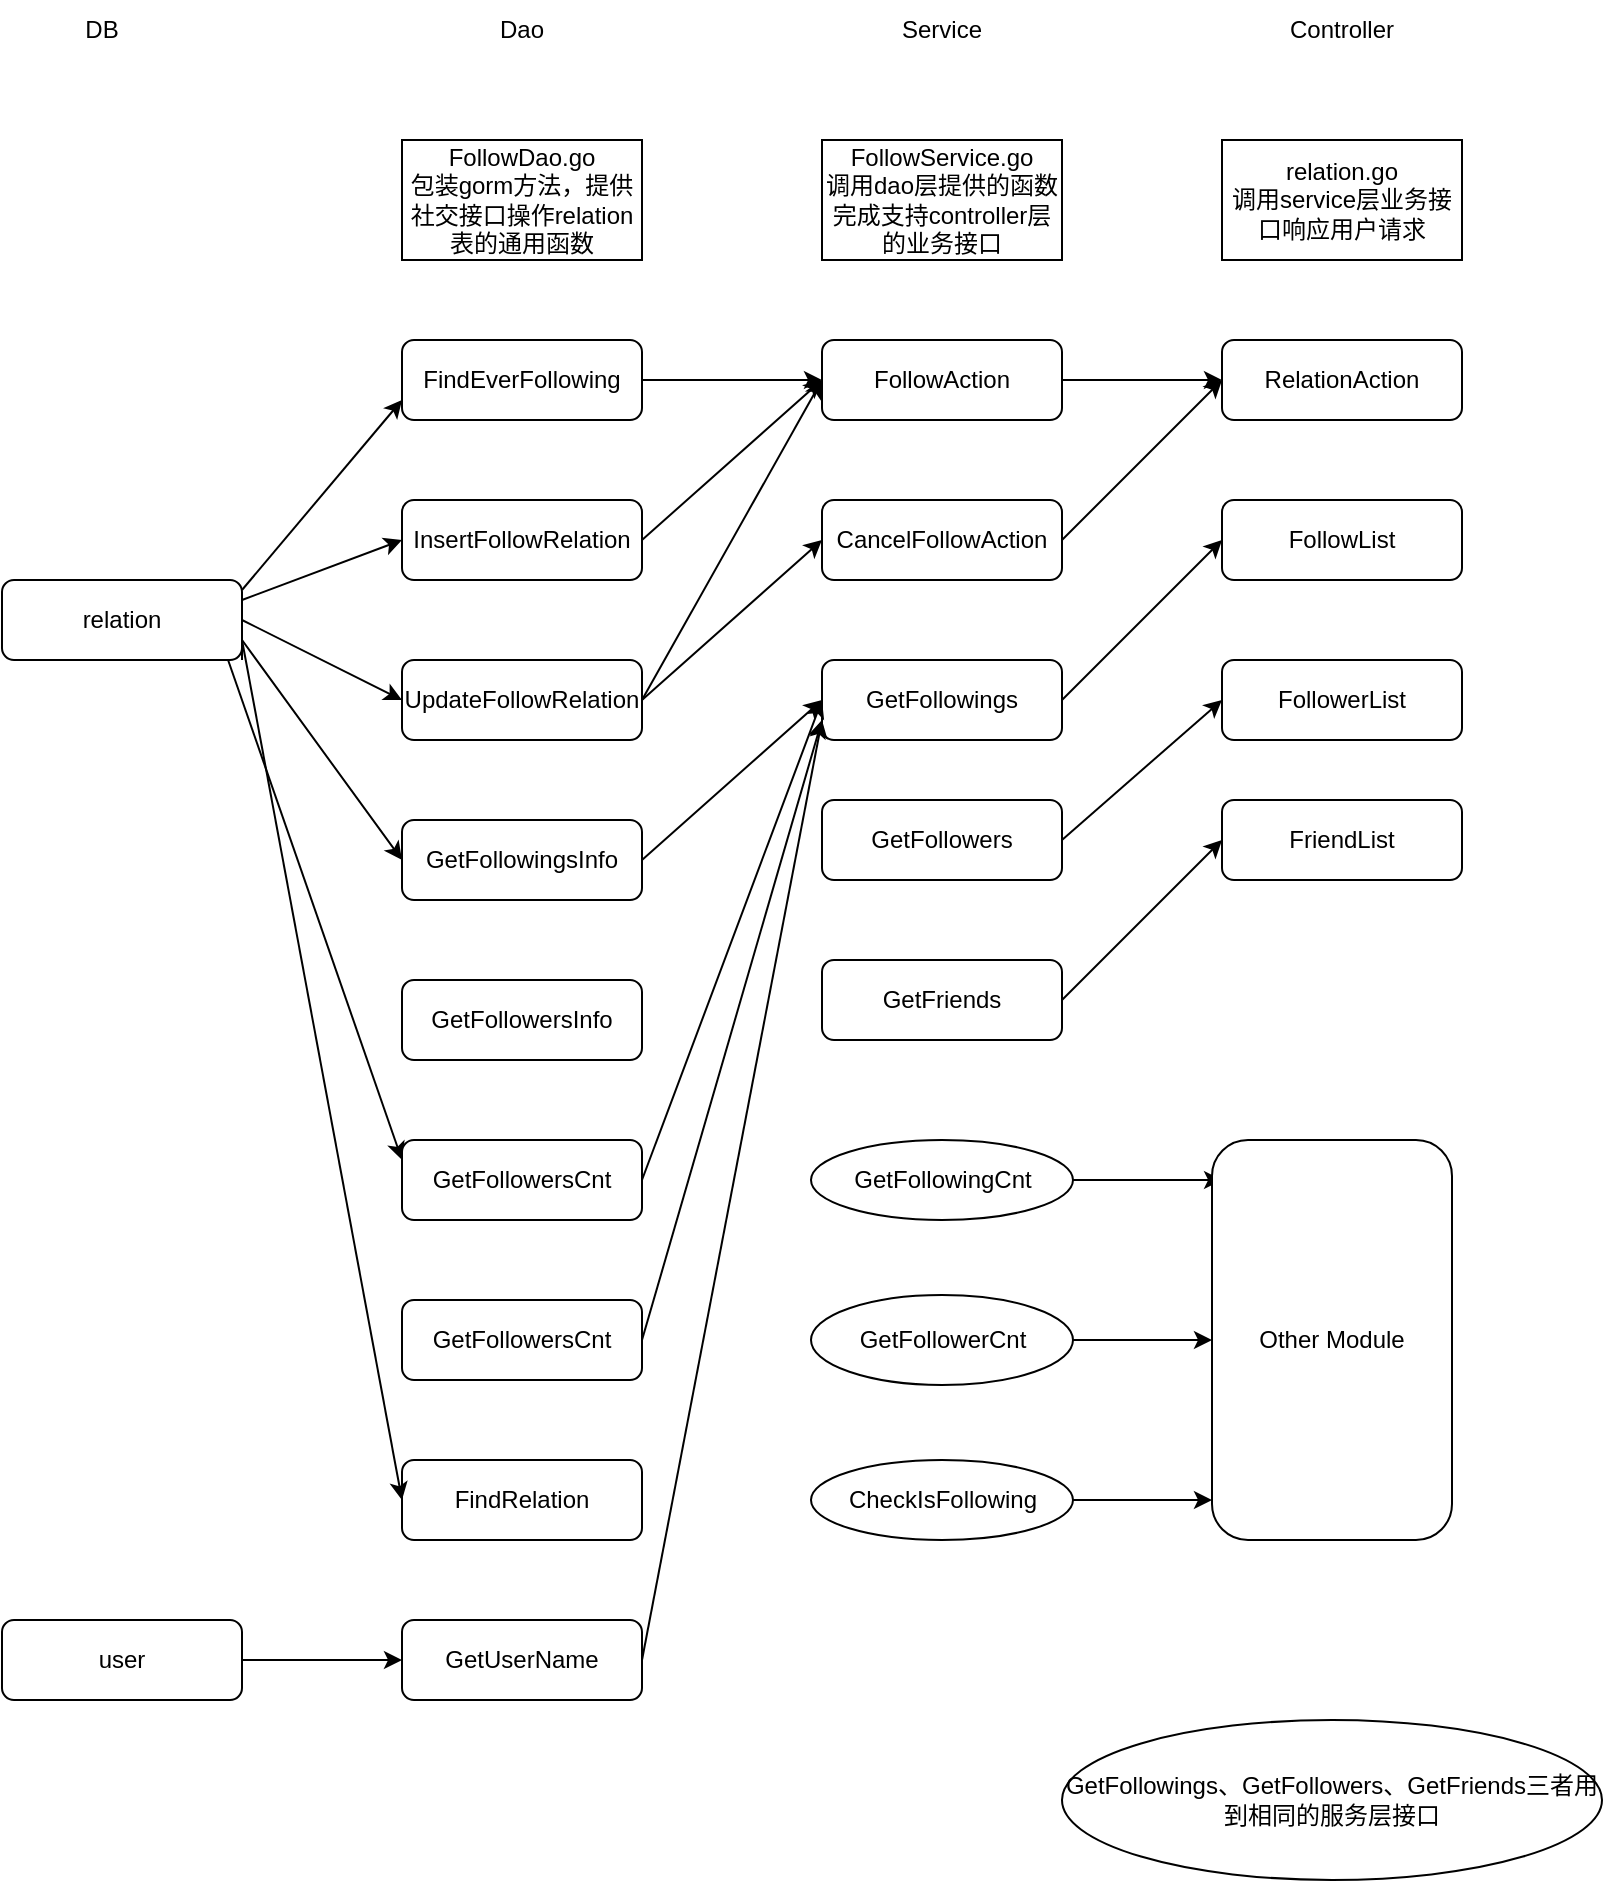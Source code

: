 <mxfile version="20.8.20" type="github">
  <diagram name="第 1 页" id="exY0J_KUNhduBvVWKAtJ">
    <mxGraphModel dx="1026" dy="661" grid="1" gridSize="10" guides="1" tooltips="1" connect="1" arrows="1" fold="1" page="1" pageScale="1" pageWidth="827" pageHeight="1169" math="0" shadow="0">
      <root>
        <mxCell id="0" />
        <mxCell id="1" parent="0" />
        <mxCell id="ikNL3fhCvf00jAdiAs-t-1" value="Dao" style="text;html=1;strokeColor=none;fillColor=none;align=center;verticalAlign=middle;whiteSpace=wrap;rounded=0;" parent="1" vertex="1">
          <mxGeometry x="240" y="110" width="60" height="30" as="geometry" />
        </mxCell>
        <mxCell id="ikNL3fhCvf00jAdiAs-t-2" value="Service" style="text;html=1;strokeColor=none;fillColor=none;align=center;verticalAlign=middle;whiteSpace=wrap;rounded=0;" parent="1" vertex="1">
          <mxGeometry x="450" y="110" width="60" height="30" as="geometry" />
        </mxCell>
        <mxCell id="ikNL3fhCvf00jAdiAs-t-3" value="Controller" style="text;html=1;strokeColor=none;fillColor=none;align=center;verticalAlign=middle;whiteSpace=wrap;rounded=0;" parent="1" vertex="1">
          <mxGeometry x="650" y="110" width="60" height="30" as="geometry" />
        </mxCell>
        <mxCell id="ikNL3fhCvf00jAdiAs-t-4" value="FollowDao.go&lt;br&gt;包装gorm方法，提供社交接口操作relation表的通用函数" style="rounded=0;whiteSpace=wrap;html=1;" parent="1" vertex="1">
          <mxGeometry x="210" y="180" width="120" height="60" as="geometry" />
        </mxCell>
        <mxCell id="ikNL3fhCvf00jAdiAs-t-5" value="FollowService.go&lt;br&gt;调用dao层提供的函数完成支持controller层的业务接口" style="rounded=0;whiteSpace=wrap;html=1;" parent="1" vertex="1">
          <mxGeometry x="420" y="180" width="120" height="60" as="geometry" />
        </mxCell>
        <mxCell id="ikNL3fhCvf00jAdiAs-t-6" value="relation.go&lt;br&gt;调用service层业务接口响应用户请求" style="rounded=0;whiteSpace=wrap;html=1;" parent="1" vertex="1">
          <mxGeometry x="620" y="180" width="120" height="60" as="geometry" />
        </mxCell>
        <mxCell id="QBlX7y4SrpshygchNIgK-16" style="edgeStyle=orthogonalEdgeStyle;rounded=0;orthogonalLoop=1;jettySize=auto;html=1;exitX=1;exitY=0.5;exitDx=0;exitDy=0;" parent="1" source="ikNL3fhCvf00jAdiAs-t-10" target="ikNL3fhCvf00jAdiAs-t-17" edge="1">
          <mxGeometry relative="1" as="geometry" />
        </mxCell>
        <mxCell id="ikNL3fhCvf00jAdiAs-t-10" value="FindEverFollowing" style="rounded=1;whiteSpace=wrap;html=1;" parent="1" vertex="1">
          <mxGeometry x="210" y="280" width="120" height="40" as="geometry" />
        </mxCell>
        <mxCell id="ikNL3fhCvf00jAdiAs-t-11" value="InsertFollowRelation" style="rounded=1;whiteSpace=wrap;html=1;" parent="1" vertex="1">
          <mxGeometry x="210" y="360" width="120" height="40" as="geometry" />
        </mxCell>
        <mxCell id="ikNL3fhCvf00jAdiAs-t-13" value="UpdateFollowRelation" style="rounded=1;whiteSpace=wrap;html=1;" parent="1" vertex="1">
          <mxGeometry x="210" y="440" width="120" height="40" as="geometry" />
        </mxCell>
        <mxCell id="ikNL3fhCvf00jAdiAs-t-14" value="FindRelation" style="rounded=1;whiteSpace=wrap;html=1;" parent="1" vertex="1">
          <mxGeometry x="210" y="840" width="120" height="40" as="geometry" />
        </mxCell>
        <mxCell id="ikNL3fhCvf00jAdiAs-t-15" value="GetFollowingsInfo" style="rounded=1;whiteSpace=wrap;html=1;" parent="1" vertex="1">
          <mxGeometry x="210" y="520" width="120" height="40" as="geometry" />
        </mxCell>
        <mxCell id="ikNL3fhCvf00jAdiAs-t-16" value="GetFollowersInfo" style="rounded=1;whiteSpace=wrap;html=1;" parent="1" vertex="1">
          <mxGeometry x="210" y="600" width="120" height="40" as="geometry" />
        </mxCell>
        <mxCell id="QBlX7y4SrpshygchNIgK-25" style="edgeStyle=orthogonalEdgeStyle;rounded=0;orthogonalLoop=1;jettySize=auto;html=1;exitX=1;exitY=0.5;exitDx=0;exitDy=0;entryX=0;entryY=0.5;entryDx=0;entryDy=0;" parent="1" source="ikNL3fhCvf00jAdiAs-t-17" target="ikNL3fhCvf00jAdiAs-t-20" edge="1">
          <mxGeometry relative="1" as="geometry" />
        </mxCell>
        <mxCell id="ikNL3fhCvf00jAdiAs-t-17" value="FollowAction" style="rounded=1;whiteSpace=wrap;html=1;" parent="1" vertex="1">
          <mxGeometry x="420" y="280" width="120" height="40" as="geometry" />
        </mxCell>
        <mxCell id="ikNL3fhCvf00jAdiAs-t-18" value="CancelFollowAction" style="rounded=1;whiteSpace=wrap;html=1;" parent="1" vertex="1">
          <mxGeometry x="420" y="360" width="120" height="40" as="geometry" />
        </mxCell>
        <mxCell id="ikNL3fhCvf00jAdiAs-t-19" value="GetFollowings" style="rounded=1;whiteSpace=wrap;html=1;" parent="1" vertex="1">
          <mxGeometry x="420" y="440" width="120" height="40" as="geometry" />
        </mxCell>
        <mxCell id="ikNL3fhCvf00jAdiAs-t-20" value="RelationAction" style="rounded=1;whiteSpace=wrap;html=1;" parent="1" vertex="1">
          <mxGeometry x="620" y="280" width="120" height="40" as="geometry" />
        </mxCell>
        <mxCell id="ikNL3fhCvf00jAdiAs-t-21" value="FollowList" style="rounded=1;whiteSpace=wrap;html=1;" parent="1" vertex="1">
          <mxGeometry x="620" y="360" width="120" height="40" as="geometry" />
        </mxCell>
        <mxCell id="ikNL3fhCvf00jAdiAs-t-22" value="FollowerList" style="rounded=1;whiteSpace=wrap;html=1;" parent="1" vertex="1">
          <mxGeometry x="620" y="440" width="120" height="40" as="geometry" />
        </mxCell>
        <mxCell id="ikNL3fhCvf00jAdiAs-t-23" value="GetFollowers" style="rounded=1;whiteSpace=wrap;html=1;" parent="1" vertex="1">
          <mxGeometry x="420" y="510" width="120" height="40" as="geometry" />
        </mxCell>
        <mxCell id="ikNL3fhCvf00jAdiAs-t-24" value="FriendList" style="rounded=1;whiteSpace=wrap;html=1;" parent="1" vertex="1">
          <mxGeometry x="620" y="510" width="120" height="40" as="geometry" />
        </mxCell>
        <mxCell id="QBlX7y4SrpshygchNIgK-1" value="GetFriends" style="rounded=1;whiteSpace=wrap;html=1;" parent="1" vertex="1">
          <mxGeometry x="420" y="590" width="120" height="40" as="geometry" />
        </mxCell>
        <mxCell id="QBlX7y4SrpshygchNIgK-2" value="DB" style="text;html=1;strokeColor=none;fillColor=none;align=center;verticalAlign=middle;whiteSpace=wrap;rounded=0;" parent="1" vertex="1">
          <mxGeometry x="30" y="110" width="60" height="30" as="geometry" />
        </mxCell>
        <mxCell id="QBlX7y4SrpshygchNIgK-4" value="relation" style="rounded=1;whiteSpace=wrap;html=1;" parent="1" vertex="1">
          <mxGeometry x="10" y="400" width="120" height="40" as="geometry" />
        </mxCell>
        <mxCell id="QBlX7y4SrpshygchNIgK-5" value="user" style="rounded=1;whiteSpace=wrap;html=1;" parent="1" vertex="1">
          <mxGeometry x="10" y="920" width="120" height="40" as="geometry" />
        </mxCell>
        <mxCell id="QBlX7y4SrpshygchNIgK-6" value="GetUserName" style="rounded=1;whiteSpace=wrap;html=1;" parent="1" vertex="1">
          <mxGeometry x="210" y="920" width="120" height="40" as="geometry" />
        </mxCell>
        <mxCell id="QBlX7y4SrpshygchNIgK-8" value="" style="endArrow=classic;html=1;rounded=0;entryX=0;entryY=0.75;entryDx=0;entryDy=0;" parent="1" target="ikNL3fhCvf00jAdiAs-t-10" edge="1">
          <mxGeometry width="50" height="50" relative="1" as="geometry">
            <mxPoint x="130" y="405" as="sourcePoint" />
            <mxPoint x="180" y="355" as="targetPoint" />
          </mxGeometry>
        </mxCell>
        <mxCell id="QBlX7y4SrpshygchNIgK-9" value="" style="endArrow=classic;html=1;rounded=0;entryX=0;entryY=0.5;entryDx=0;entryDy=0;exitX=1;exitY=0.25;exitDx=0;exitDy=0;" parent="1" source="QBlX7y4SrpshygchNIgK-4" target="ikNL3fhCvf00jAdiAs-t-11" edge="1">
          <mxGeometry width="50" height="50" relative="1" as="geometry">
            <mxPoint x="140" y="430" as="sourcePoint" />
            <mxPoint x="190" y="380" as="targetPoint" />
          </mxGeometry>
        </mxCell>
        <mxCell id="QBlX7y4SrpshygchNIgK-10" value="" style="endArrow=classic;html=1;rounded=0;entryX=0;entryY=0.5;entryDx=0;entryDy=0;exitX=1;exitY=0.5;exitDx=0;exitDy=0;" parent="1" source="QBlX7y4SrpshygchNIgK-4" target="ikNL3fhCvf00jAdiAs-t-13" edge="1">
          <mxGeometry width="50" height="50" relative="1" as="geometry">
            <mxPoint x="140" y="460" as="sourcePoint" />
            <mxPoint x="190" y="410" as="targetPoint" />
          </mxGeometry>
        </mxCell>
        <mxCell id="QBlX7y4SrpshygchNIgK-11" value="" style="endArrow=classic;html=1;rounded=0;entryX=0;entryY=0.5;entryDx=0;entryDy=0;exitX=1;exitY=0.75;exitDx=0;exitDy=0;" parent="1" source="QBlX7y4SrpshygchNIgK-4" target="ikNL3fhCvf00jAdiAs-t-14" edge="1">
          <mxGeometry width="50" height="50" relative="1" as="geometry">
            <mxPoint x="140" y="430" as="sourcePoint" />
            <mxPoint x="150" y="520" as="targetPoint" />
          </mxGeometry>
        </mxCell>
        <mxCell id="QBlX7y4SrpshygchNIgK-12" value="" style="endArrow=classic;html=1;rounded=0;entryX=0;entryY=0.5;entryDx=0;entryDy=0;exitX=1;exitY=1;exitDx=0;exitDy=0;" parent="1" source="QBlX7y4SrpshygchNIgK-4" target="ikNL3fhCvf00jAdiAs-t-15" edge="1">
          <mxGeometry width="50" height="50" relative="1" as="geometry">
            <mxPoint x="390" y="520" as="sourcePoint" />
            <mxPoint x="440" y="470" as="targetPoint" />
            <Array as="points">
              <mxPoint x="130" y="430" />
            </Array>
          </mxGeometry>
        </mxCell>
        <mxCell id="QBlX7y4SrpshygchNIgK-14" value="" style="endArrow=classic;html=1;rounded=0;exitX=0.942;exitY=1;exitDx=0;exitDy=0;exitPerimeter=0;" parent="1" source="QBlX7y4SrpshygchNIgK-4" edge="1">
          <mxGeometry width="50" height="50" relative="1" as="geometry">
            <mxPoint x="160" y="740" as="sourcePoint" />
            <mxPoint x="210" y="690" as="targetPoint" />
          </mxGeometry>
        </mxCell>
        <mxCell id="QBlX7y4SrpshygchNIgK-15" value="" style="endArrow=classic;html=1;rounded=0;entryX=0;entryY=0.5;entryDx=0;entryDy=0;exitX=1;exitY=0.5;exitDx=0;exitDy=0;" parent="1" source="QBlX7y4SrpshygchNIgK-5" target="QBlX7y4SrpshygchNIgK-6" edge="1">
          <mxGeometry width="50" height="50" relative="1" as="geometry">
            <mxPoint x="130" y="950" as="sourcePoint" />
            <mxPoint x="180" y="900" as="targetPoint" />
          </mxGeometry>
        </mxCell>
        <mxCell id="QBlX7y4SrpshygchNIgK-18" value="" style="endArrow=classic;html=1;rounded=0;entryX=0;entryY=0.5;entryDx=0;entryDy=0;" parent="1" target="ikNL3fhCvf00jAdiAs-t-17" edge="1">
          <mxGeometry width="50" height="50" relative="1" as="geometry">
            <mxPoint x="330" y="380" as="sourcePoint" />
            <mxPoint x="380" y="330" as="targetPoint" />
          </mxGeometry>
        </mxCell>
        <mxCell id="QBlX7y4SrpshygchNIgK-19" value="" style="endArrow=classic;html=1;fontFamily=Helvetica;fontSize=11;fontColor=default;align=center;strokeColor=default;" parent="1" edge="1">
          <mxGeometry width="50" height="50" relative="1" as="geometry">
            <mxPoint x="330" y="460" as="sourcePoint" />
            <mxPoint x="420" y="300" as="targetPoint" />
          </mxGeometry>
        </mxCell>
        <mxCell id="QBlX7y4SrpshygchNIgK-20" value="" style="endArrow=classic;html=1;rounded=0;entryX=0;entryY=0.5;entryDx=0;entryDy=0;" parent="1" target="ikNL3fhCvf00jAdiAs-t-18" edge="1">
          <mxGeometry width="50" height="50" relative="1" as="geometry">
            <mxPoint x="330" y="460" as="sourcePoint" />
            <mxPoint x="340" y="550" as="targetPoint" />
          </mxGeometry>
        </mxCell>
        <mxCell id="QBlX7y4SrpshygchNIgK-26" value="" style="endArrow=classic;html=1;rounded=0;entryX=0;entryY=0.5;entryDx=0;entryDy=0;exitX=1;exitY=0.5;exitDx=0;exitDy=0;" parent="1" source="ikNL3fhCvf00jAdiAs-t-18" target="ikNL3fhCvf00jAdiAs-t-20" edge="1">
          <mxGeometry width="50" height="50" relative="1" as="geometry">
            <mxPoint x="390" y="520" as="sourcePoint" />
            <mxPoint x="440" y="470" as="targetPoint" />
          </mxGeometry>
        </mxCell>
        <mxCell id="QBlX7y4SrpshygchNIgK-27" value="" style="endArrow=classic;html=1;rounded=0;entryX=0;entryY=0.5;entryDx=0;entryDy=0;exitX=1;exitY=0.5;exitDx=0;exitDy=0;" parent="1" source="ikNL3fhCvf00jAdiAs-t-19" target="ikNL3fhCvf00jAdiAs-t-21" edge="1">
          <mxGeometry width="50" height="50" relative="1" as="geometry">
            <mxPoint x="390" y="520" as="sourcePoint" />
            <mxPoint x="440" y="470" as="targetPoint" />
          </mxGeometry>
        </mxCell>
        <mxCell id="QBlX7y4SrpshygchNIgK-28" value="" style="endArrow=classic;html=1;rounded=0;entryX=0;entryY=0.5;entryDx=0;entryDy=0;exitX=1;exitY=0.5;exitDx=0;exitDy=0;" parent="1" source="ikNL3fhCvf00jAdiAs-t-23" target="ikNL3fhCvf00jAdiAs-t-22" edge="1">
          <mxGeometry width="50" height="50" relative="1" as="geometry">
            <mxPoint x="390" y="520" as="sourcePoint" />
            <mxPoint x="440" y="470" as="targetPoint" />
          </mxGeometry>
        </mxCell>
        <mxCell id="QBlX7y4SrpshygchNIgK-29" value="" style="endArrow=classic;html=1;rounded=0;entryX=0;entryY=0.5;entryDx=0;entryDy=0;exitX=1;exitY=0.5;exitDx=0;exitDy=0;" parent="1" source="QBlX7y4SrpshygchNIgK-1" target="ikNL3fhCvf00jAdiAs-t-24" edge="1">
          <mxGeometry width="50" height="50" relative="1" as="geometry">
            <mxPoint x="580" y="600" as="sourcePoint" />
            <mxPoint x="630" y="550" as="targetPoint" />
          </mxGeometry>
        </mxCell>
        <mxCell id="QBlX7y4SrpshygchNIgK-30" value="GetFollowersCnt" style="rounded=1;whiteSpace=wrap;html=1;" parent="1" vertex="1">
          <mxGeometry x="210" y="680" width="120" height="40" as="geometry" />
        </mxCell>
        <mxCell id="QBlX7y4SrpshygchNIgK-31" value="GetFollowersCnt" style="rounded=1;whiteSpace=wrap;html=1;" parent="1" vertex="1">
          <mxGeometry x="210" y="760" width="120" height="40" as="geometry" />
        </mxCell>
        <mxCell id="QBlX7y4SrpshygchNIgK-33" value="" style="endArrow=classic;html=1;rounded=0;exitX=1;exitY=0.5;exitDx=0;exitDy=0;entryX=0;entryY=0.5;entryDx=0;entryDy=0;" parent="1" source="ikNL3fhCvf00jAdiAs-t-15" target="ikNL3fhCvf00jAdiAs-t-19" edge="1">
          <mxGeometry width="50" height="50" relative="1" as="geometry">
            <mxPoint x="350" y="620" as="sourcePoint" />
            <mxPoint x="380" y="570" as="targetPoint" />
          </mxGeometry>
        </mxCell>
        <mxCell id="QBlX7y4SrpshygchNIgK-35" value="" style="endArrow=classic;html=1;rounded=0;entryX=0;entryY=0.5;entryDx=0;entryDy=0;exitX=1;exitY=0.5;exitDx=0;exitDy=0;" parent="1" source="QBlX7y4SrpshygchNIgK-30" target="ikNL3fhCvf00jAdiAs-t-19" edge="1">
          <mxGeometry width="50" height="50" relative="1" as="geometry">
            <mxPoint x="350" y="780" as="sourcePoint" />
            <mxPoint x="400" y="730" as="targetPoint" />
          </mxGeometry>
        </mxCell>
        <mxCell id="QBlX7y4SrpshygchNIgK-37" value="" style="endArrow=classic;html=1;rounded=0;entryX=0;entryY=0.75;entryDx=0;entryDy=0;" parent="1" target="ikNL3fhCvf00jAdiAs-t-19" edge="1">
          <mxGeometry width="50" height="50" relative="1" as="geometry">
            <mxPoint x="330" y="780" as="sourcePoint" />
            <mxPoint x="380" y="730" as="targetPoint" />
          </mxGeometry>
        </mxCell>
        <mxCell id="QBlX7y4SrpshygchNIgK-40" value="" style="endArrow=classic;html=1;rounded=0;exitX=1;exitY=0.5;exitDx=0;exitDy=0;entryX=0;entryY=0.75;entryDx=0;entryDy=0;" parent="1" source="QBlX7y4SrpshygchNIgK-6" target="ikNL3fhCvf00jAdiAs-t-19" edge="1">
          <mxGeometry width="50" height="50" relative="1" as="geometry">
            <mxPoint x="390" y="700" as="sourcePoint" />
            <mxPoint x="440" y="650" as="targetPoint" />
          </mxGeometry>
        </mxCell>
        <mxCell id="QBlX7y4SrpshygchNIgK-41" value="GetFollowings、GetFollowers、GetFriends三者用到相同的服务层接口" style="ellipse;whiteSpace=wrap;html=1;" parent="1" vertex="1">
          <mxGeometry x="540" y="970" width="270" height="80" as="geometry" />
        </mxCell>
        <mxCell id="T_MhrC0wF2-ib8rbhjmg-7" style="edgeStyle=orthogonalEdgeStyle;rounded=0;orthogonalLoop=1;jettySize=auto;html=1;entryX=0.042;entryY=0.1;entryDx=0;entryDy=0;entryPerimeter=0;" edge="1" parent="1" source="T_MhrC0wF2-ib8rbhjmg-1" target="T_MhrC0wF2-ib8rbhjmg-5">
          <mxGeometry relative="1" as="geometry" />
        </mxCell>
        <mxCell id="T_MhrC0wF2-ib8rbhjmg-1" value="GetFollowingCnt" style="ellipse;whiteSpace=wrap;html=1;" vertex="1" parent="1">
          <mxGeometry x="414.5" y="680" width="131" height="40" as="geometry" />
        </mxCell>
        <mxCell id="T_MhrC0wF2-ib8rbhjmg-8" style="edgeStyle=orthogonalEdgeStyle;rounded=0;orthogonalLoop=1;jettySize=auto;html=1;exitX=1;exitY=0.5;exitDx=0;exitDy=0;entryX=0;entryY=0.5;entryDx=0;entryDy=0;" edge="1" parent="1" source="T_MhrC0wF2-ib8rbhjmg-3" target="T_MhrC0wF2-ib8rbhjmg-5">
          <mxGeometry relative="1" as="geometry" />
        </mxCell>
        <mxCell id="T_MhrC0wF2-ib8rbhjmg-3" value="GetFollowerCnt" style="ellipse;whiteSpace=wrap;html=1;" vertex="1" parent="1">
          <mxGeometry x="414.5" y="757.5" width="131" height="45" as="geometry" />
        </mxCell>
        <mxCell id="T_MhrC0wF2-ib8rbhjmg-9" style="edgeStyle=orthogonalEdgeStyle;rounded=0;orthogonalLoop=1;jettySize=auto;html=1;exitX=1;exitY=0.5;exitDx=0;exitDy=0;entryX=0;entryY=0.9;entryDx=0;entryDy=0;entryPerimeter=0;" edge="1" parent="1" source="T_MhrC0wF2-ib8rbhjmg-4" target="T_MhrC0wF2-ib8rbhjmg-5">
          <mxGeometry relative="1" as="geometry" />
        </mxCell>
        <mxCell id="T_MhrC0wF2-ib8rbhjmg-4" value="CheckIsFollowing" style="ellipse;whiteSpace=wrap;html=1;" vertex="1" parent="1">
          <mxGeometry x="414.5" y="840" width="131" height="40" as="geometry" />
        </mxCell>
        <mxCell id="T_MhrC0wF2-ib8rbhjmg-5" value="Other Module" style="rounded=1;whiteSpace=wrap;html=1;" vertex="1" parent="1">
          <mxGeometry x="615" y="680" width="120" height="200" as="geometry" />
        </mxCell>
      </root>
    </mxGraphModel>
  </diagram>
</mxfile>
